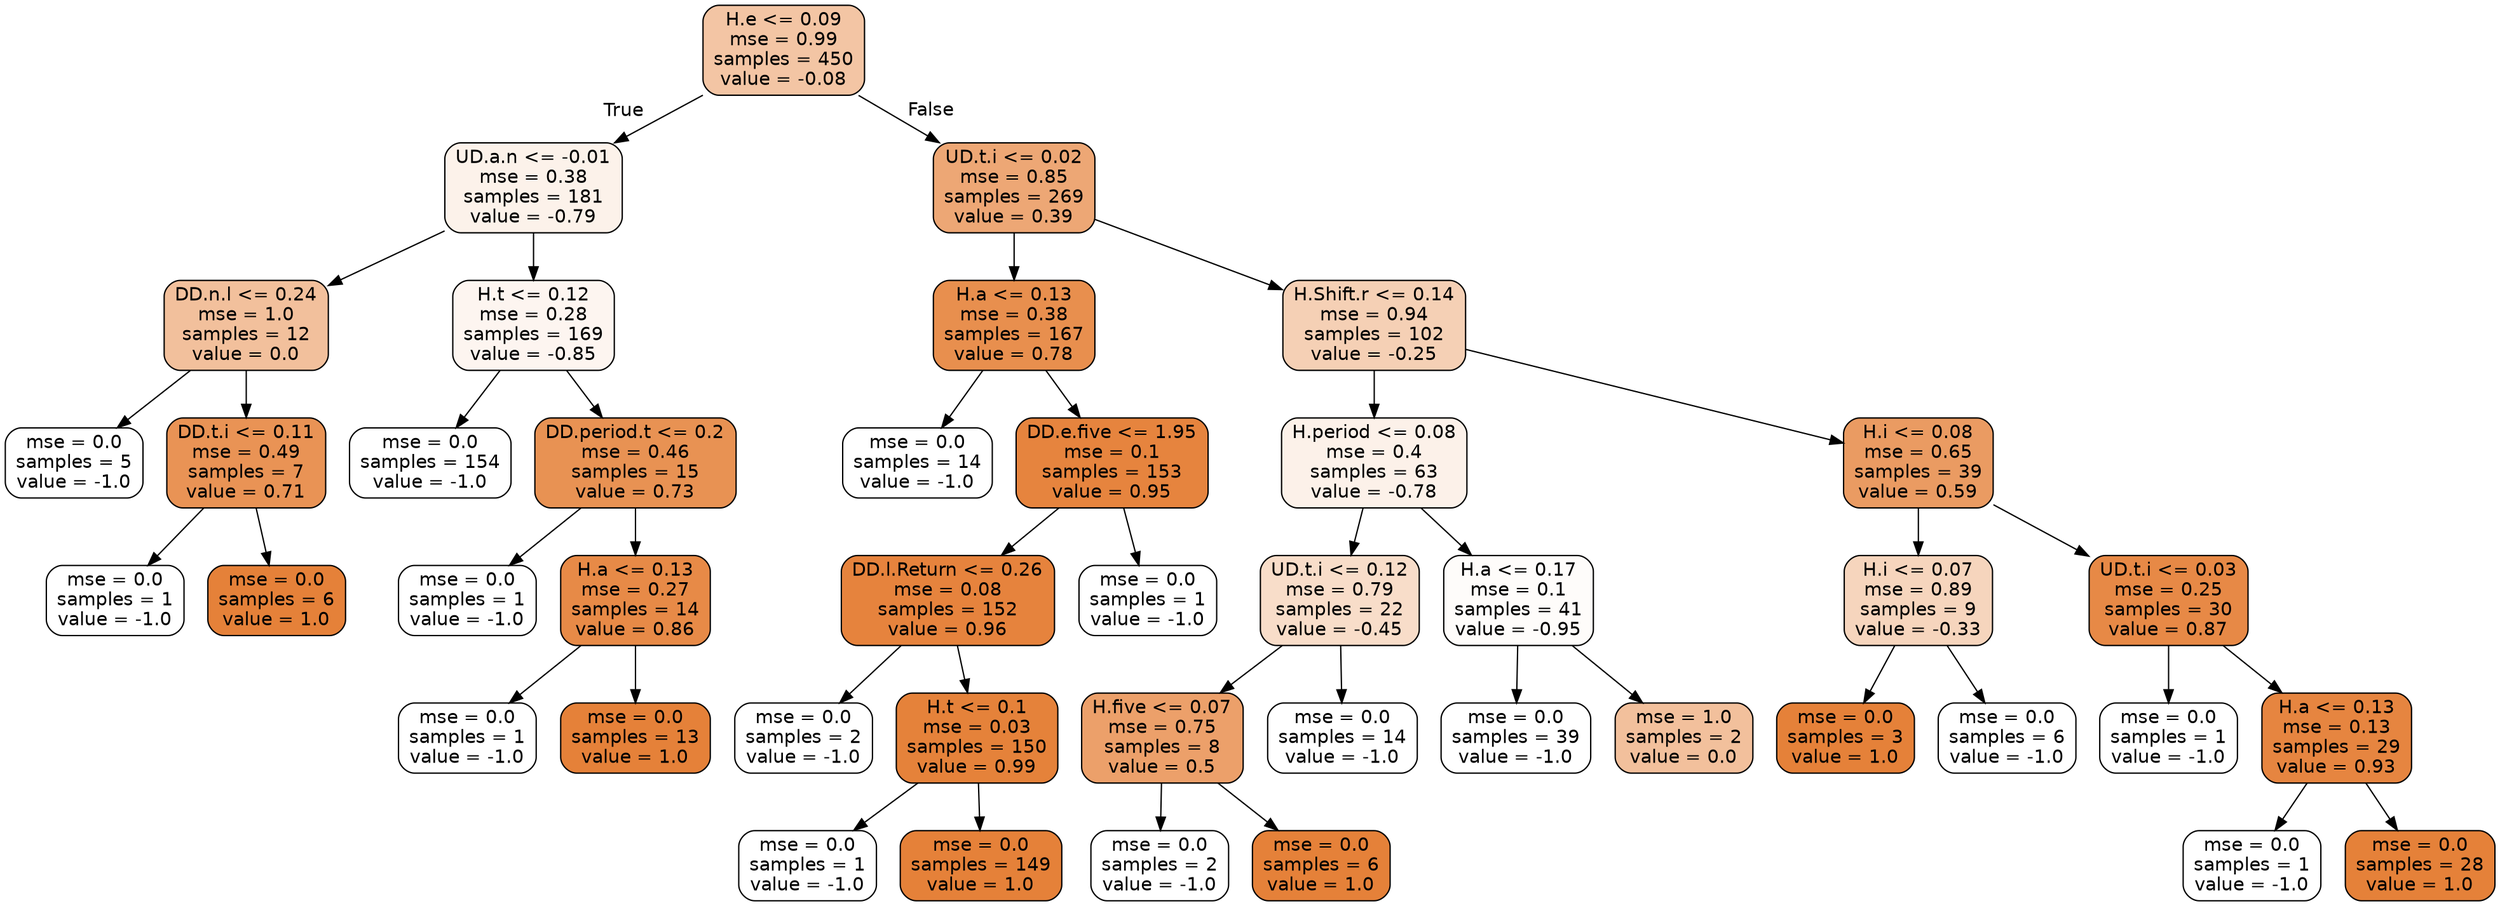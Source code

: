 digraph Tree {
node [shape=box, style="filled, rounded", color="black", fontname=helvetica] ;
edge [fontname=helvetica] ;
0 [label="H.e <= 0.09\nmse = 0.99\nsamples = 450\nvalue = -0.08", fillcolor="#f3c5a4"] ;
1 [label="UD.a.n <= -0.01\nmse = 0.38\nsamples = 181\nvalue = -0.79", fillcolor="#fcf2ea"] ;
0 -> 1 [labeldistance=2.5, labelangle=45, headlabel="True"] ;
2 [label="DD.n.l <= 0.24\nmse = 1.0\nsamples = 12\nvalue = 0.0", fillcolor="#f2c09c"] ;
1 -> 2 ;
3 [label="mse = 0.0\nsamples = 5\nvalue = -1.0", fillcolor="#ffffff"] ;
2 -> 3 ;
4 [label="DD.t.i <= 0.11\nmse = 0.49\nsamples = 7\nvalue = 0.71", fillcolor="#e99355"] ;
2 -> 4 ;
5 [label="mse = 0.0\nsamples = 1\nvalue = -1.0", fillcolor="#ffffff"] ;
4 -> 5 ;
6 [label="mse = 0.0\nsamples = 6\nvalue = 1.0", fillcolor="#e58139"] ;
4 -> 6 ;
7 [label="H.t <= 0.12\nmse = 0.28\nsamples = 169\nvalue = -0.85", fillcolor="#fdf5f0"] ;
1 -> 7 ;
8 [label="mse = 0.0\nsamples = 154\nvalue = -1.0", fillcolor="#ffffff"] ;
7 -> 8 ;
9 [label="DD.period.t <= 0.2\nmse = 0.46\nsamples = 15\nvalue = 0.73", fillcolor="#e89253"] ;
7 -> 9 ;
10 [label="mse = 0.0\nsamples = 1\nvalue = -1.0", fillcolor="#ffffff"] ;
9 -> 10 ;
11 [label="H.a <= 0.13\nmse = 0.27\nsamples = 14\nvalue = 0.86", fillcolor="#e78a47"] ;
9 -> 11 ;
12 [label="mse = 0.0\nsamples = 1\nvalue = -1.0", fillcolor="#ffffff"] ;
11 -> 12 ;
13 [label="mse = 0.0\nsamples = 13\nvalue = 1.0", fillcolor="#e58139"] ;
11 -> 13 ;
14 [label="UD.t.i <= 0.02\nmse = 0.85\nsamples = 269\nvalue = 0.39", fillcolor="#eda775"] ;
0 -> 14 [labeldistance=2.5, labelangle=-45, headlabel="False"] ;
15 [label="H.a <= 0.13\nmse = 0.38\nsamples = 167\nvalue = 0.78", fillcolor="#e88f4e"] ;
14 -> 15 ;
16 [label="mse = 0.0\nsamples = 14\nvalue = -1.0", fillcolor="#ffffff"] ;
15 -> 16 ;
17 [label="DD.e.five <= 1.95\nmse = 0.1\nsamples = 153\nvalue = 0.95", fillcolor="#e6843e"] ;
15 -> 17 ;
18 [label="DD.l.Return <= 0.26\nmse = 0.08\nsamples = 152\nvalue = 0.96", fillcolor="#e6833d"] ;
17 -> 18 ;
19 [label="mse = 0.0\nsamples = 2\nvalue = -1.0", fillcolor="#ffffff"] ;
18 -> 19 ;
20 [label="H.t <= 0.1\nmse = 0.03\nsamples = 150\nvalue = 0.99", fillcolor="#e5823a"] ;
18 -> 20 ;
21 [label="mse = 0.0\nsamples = 1\nvalue = -1.0", fillcolor="#ffffff"] ;
20 -> 21 ;
22 [label="mse = 0.0\nsamples = 149\nvalue = 1.0", fillcolor="#e58139"] ;
20 -> 22 ;
23 [label="mse = 0.0\nsamples = 1\nvalue = -1.0", fillcolor="#ffffff"] ;
17 -> 23 ;
24 [label="H.Shift.r <= 0.14\nmse = 0.94\nsamples = 102\nvalue = -0.25", fillcolor="#f5d0b5"] ;
14 -> 24 ;
25 [label="H.period <= 0.08\nmse = 0.4\nsamples = 63\nvalue = -0.78", fillcolor="#fcf1e9"] ;
24 -> 25 ;
26 [label="UD.t.i <= 0.12\nmse = 0.79\nsamples = 22\nvalue = -0.45", fillcolor="#f8ddc9"] ;
25 -> 26 ;
27 [label="H.five <= 0.07\nmse = 0.75\nsamples = 8\nvalue = 0.5", fillcolor="#eca06a"] ;
26 -> 27 ;
28 [label="mse = 0.0\nsamples = 2\nvalue = -1.0", fillcolor="#ffffff"] ;
27 -> 28 ;
29 [label="mse = 0.0\nsamples = 6\nvalue = 1.0", fillcolor="#e58139"] ;
27 -> 29 ;
30 [label="mse = 0.0\nsamples = 14\nvalue = -1.0", fillcolor="#ffffff"] ;
26 -> 30 ;
31 [label="H.a <= 0.17\nmse = 0.1\nsamples = 41\nvalue = -0.95", fillcolor="#fefcfa"] ;
25 -> 31 ;
32 [label="mse = 0.0\nsamples = 39\nvalue = -1.0", fillcolor="#ffffff"] ;
31 -> 32 ;
33 [label="mse = 1.0\nsamples = 2\nvalue = 0.0", fillcolor="#f2c09c"] ;
31 -> 33 ;
34 [label="H.i <= 0.08\nmse = 0.65\nsamples = 39\nvalue = 0.59", fillcolor="#ea9b62"] ;
24 -> 34 ;
35 [label="H.i <= 0.07\nmse = 0.89\nsamples = 9\nvalue = -0.33", fillcolor="#f6d5bd"] ;
34 -> 35 ;
36 [label="mse = 0.0\nsamples = 3\nvalue = 1.0", fillcolor="#e58139"] ;
35 -> 36 ;
37 [label="mse = 0.0\nsamples = 6\nvalue = -1.0", fillcolor="#ffffff"] ;
35 -> 37 ;
38 [label="UD.t.i <= 0.03\nmse = 0.25\nsamples = 30\nvalue = 0.87", fillcolor="#e78946"] ;
34 -> 38 ;
39 [label="mse = 0.0\nsamples = 1\nvalue = -1.0", fillcolor="#ffffff"] ;
38 -> 39 ;
40 [label="H.a <= 0.13\nmse = 0.13\nsamples = 29\nvalue = 0.93", fillcolor="#e68540"] ;
38 -> 40 ;
41 [label="mse = 0.0\nsamples = 1\nvalue = -1.0", fillcolor="#ffffff"] ;
40 -> 41 ;
42 [label="mse = 0.0\nsamples = 28\nvalue = 1.0", fillcolor="#e58139"] ;
40 -> 42 ;
}